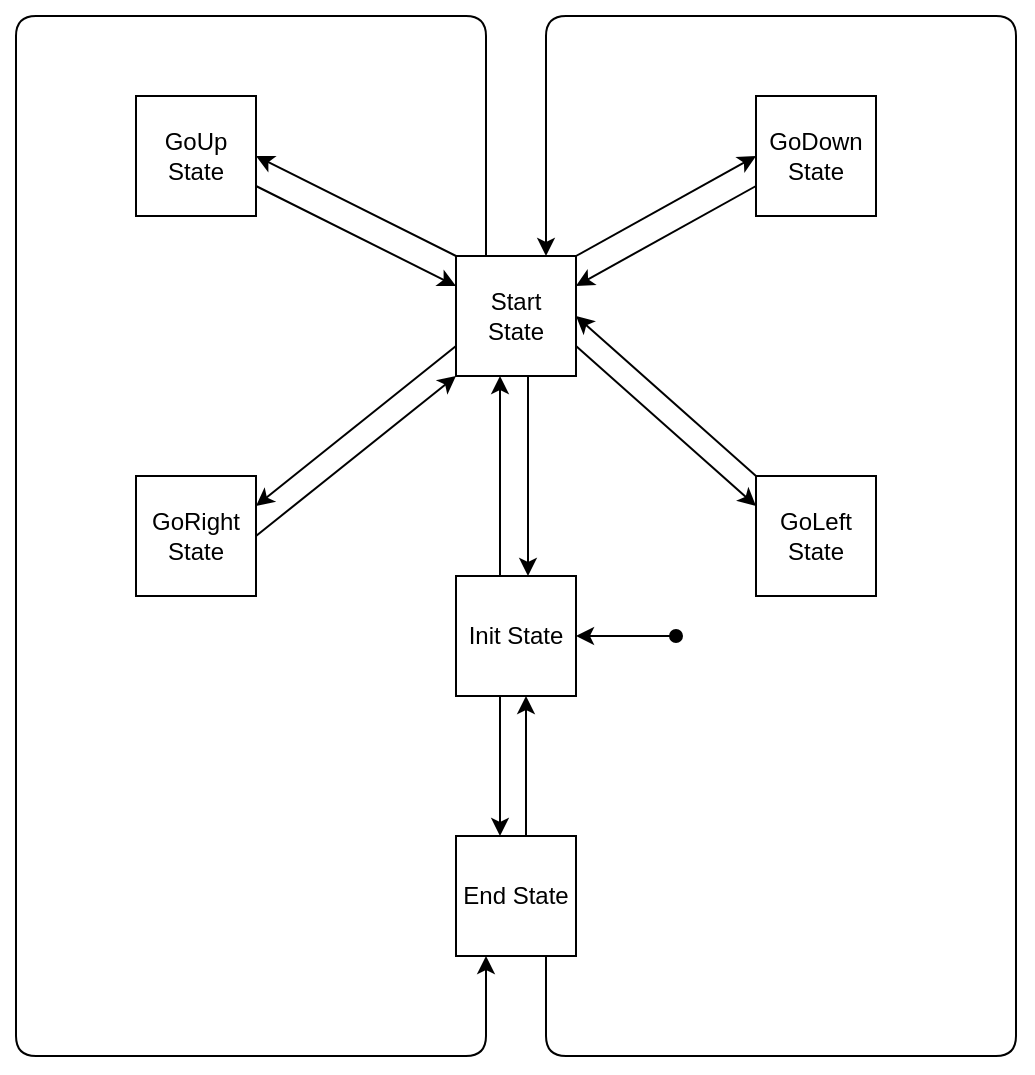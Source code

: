 <mxfile version="15.8.4" type="github">
  <diagram id="hI7e4cZUsG9M7KaGvV4N" name="Page-1">
    <mxGraphModel dx="1370" dy="801" grid="1" gridSize="10" guides="1" tooltips="1" connect="1" arrows="1" fold="1" page="1" pageScale="1" pageWidth="827" pageHeight="1169" math="0" shadow="0">
      <root>
        <mxCell id="0" />
        <mxCell id="1" parent="0" />
        <mxCell id="IuZBLI0x4jvca_-rGV12-7" style="rounded=0;orthogonalLoop=1;jettySize=auto;html=1;exitX=0;exitY=0;exitDx=0;exitDy=0;entryX=1;entryY=0.5;entryDx=0;entryDy=0;" edge="1" parent="1" source="IuZBLI0x4jvca_-rGV12-1" target="IuZBLI0x4jvca_-rGV12-2">
          <mxGeometry relative="1" as="geometry">
            <mxPoint x="380" y="285" as="sourcePoint" />
            <mxPoint x="470" y="155" as="targetPoint" />
          </mxGeometry>
        </mxCell>
        <mxCell id="IuZBLI0x4jvca_-rGV12-18" style="edgeStyle=none;rounded=0;orthogonalLoop=1;jettySize=auto;html=1;exitX=0;exitY=0.75;exitDx=0;exitDy=0;entryX=1;entryY=0.25;entryDx=0;entryDy=0;" edge="1" parent="1" source="IuZBLI0x4jvca_-rGV12-1" target="IuZBLI0x4jvca_-rGV12-5">
          <mxGeometry relative="1" as="geometry" />
        </mxCell>
        <mxCell id="IuZBLI0x4jvca_-rGV12-22" style="edgeStyle=none;rounded=0;orthogonalLoop=1;jettySize=auto;html=1;exitX=0.75;exitY=1;exitDx=0;exitDy=0;entryX=0.75;entryY=0;entryDx=0;entryDy=0;startArrow=none;startFill=0;endArrow=classic;endFill=1;" edge="1" parent="1">
          <mxGeometry relative="1" as="geometry">
            <mxPoint x="356" y="340" as="sourcePoint" />
            <mxPoint x="356" y="440" as="targetPoint" />
          </mxGeometry>
        </mxCell>
        <mxCell id="IuZBLI0x4jvca_-rGV12-23" style="edgeStyle=none;rounded=0;orthogonalLoop=1;jettySize=auto;html=1;exitX=1;exitY=0;exitDx=0;exitDy=0;entryX=0;entryY=0.5;entryDx=0;entryDy=0;startArrow=none;startFill=0;endArrow=classic;endFill=1;" edge="1" parent="1" source="IuZBLI0x4jvca_-rGV12-1" target="IuZBLI0x4jvca_-rGV12-3">
          <mxGeometry relative="1" as="geometry" />
        </mxCell>
        <mxCell id="IuZBLI0x4jvca_-rGV12-26" style="edgeStyle=none;rounded=0;orthogonalLoop=1;jettySize=auto;html=1;exitX=1;exitY=0.75;exitDx=0;exitDy=0;entryX=0;entryY=0.25;entryDx=0;entryDy=0;startArrow=none;startFill=0;endArrow=classic;endFill=1;" edge="1" parent="1" source="IuZBLI0x4jvca_-rGV12-1" target="IuZBLI0x4jvca_-rGV12-4">
          <mxGeometry relative="1" as="geometry" />
        </mxCell>
        <mxCell id="IuZBLI0x4jvca_-rGV12-29" style="edgeStyle=orthogonalEdgeStyle;rounded=1;orthogonalLoop=1;jettySize=auto;html=1;exitX=0.25;exitY=0;exitDx=0;exitDy=0;entryX=0.25;entryY=1;entryDx=0;entryDy=0;startArrow=none;startFill=0;endArrow=classic;endFill=1;" edge="1" parent="1" source="IuZBLI0x4jvca_-rGV12-1" target="IuZBLI0x4jvca_-rGV12-19">
          <mxGeometry relative="1" as="geometry">
            <Array as="points">
              <mxPoint x="335" y="160" />
              <mxPoint x="100" y="160" />
              <mxPoint x="100" y="680" />
              <mxPoint x="335" y="680" />
            </Array>
          </mxGeometry>
        </mxCell>
        <mxCell id="IuZBLI0x4jvca_-rGV12-1" value="Start&lt;br&gt;State" style="rounded=0;whiteSpace=wrap;html=1;" vertex="1" parent="1">
          <mxGeometry x="320" y="280" width="60" height="60" as="geometry" />
        </mxCell>
        <mxCell id="IuZBLI0x4jvca_-rGV12-8" style="edgeStyle=none;rounded=0;orthogonalLoop=1;jettySize=auto;html=1;exitX=1;exitY=0.75;exitDx=0;exitDy=0;entryX=0;entryY=0.25;entryDx=0;entryDy=0;" edge="1" parent="1" source="IuZBLI0x4jvca_-rGV12-2" target="IuZBLI0x4jvca_-rGV12-1">
          <mxGeometry relative="1" as="geometry">
            <mxPoint x="470" y="167" as="sourcePoint" />
            <mxPoint x="380" y="297" as="targetPoint" />
          </mxGeometry>
        </mxCell>
        <mxCell id="IuZBLI0x4jvca_-rGV12-2" value="GoUp&lt;br&gt;State" style="rounded=0;whiteSpace=wrap;html=1;" vertex="1" parent="1">
          <mxGeometry x="160" y="200" width="60" height="60" as="geometry" />
        </mxCell>
        <mxCell id="IuZBLI0x4jvca_-rGV12-24" style="edgeStyle=none;rounded=0;orthogonalLoop=1;jettySize=auto;html=1;exitX=0;exitY=0.75;exitDx=0;exitDy=0;entryX=1;entryY=0.25;entryDx=0;entryDy=0;startArrow=none;startFill=0;endArrow=classic;endFill=1;" edge="1" parent="1" source="IuZBLI0x4jvca_-rGV12-3" target="IuZBLI0x4jvca_-rGV12-1">
          <mxGeometry relative="1" as="geometry" />
        </mxCell>
        <mxCell id="IuZBLI0x4jvca_-rGV12-3" value="GoDown&lt;br&gt;State" style="rounded=0;whiteSpace=wrap;html=1;" vertex="1" parent="1">
          <mxGeometry x="470" y="200" width="60" height="60" as="geometry" />
        </mxCell>
        <mxCell id="IuZBLI0x4jvca_-rGV12-25" style="edgeStyle=none;rounded=0;orthogonalLoop=1;jettySize=auto;html=1;exitX=0;exitY=0;exitDx=0;exitDy=0;entryX=1;entryY=0.5;entryDx=0;entryDy=0;startArrow=none;startFill=0;endArrow=classic;endFill=1;" edge="1" parent="1" source="IuZBLI0x4jvca_-rGV12-4" target="IuZBLI0x4jvca_-rGV12-1">
          <mxGeometry relative="1" as="geometry" />
        </mxCell>
        <mxCell id="IuZBLI0x4jvca_-rGV12-4" value="GoLeft&lt;br&gt;State" style="rounded=0;whiteSpace=wrap;html=1;" vertex="1" parent="1">
          <mxGeometry x="470" y="390" width="60" height="60" as="geometry" />
        </mxCell>
        <mxCell id="IuZBLI0x4jvca_-rGV12-17" style="edgeStyle=none;rounded=0;orthogonalLoop=1;jettySize=auto;html=1;exitX=1;exitY=0.5;exitDx=0;exitDy=0;entryX=0;entryY=1;entryDx=0;entryDy=0;" edge="1" parent="1" source="IuZBLI0x4jvca_-rGV12-5" target="IuZBLI0x4jvca_-rGV12-1">
          <mxGeometry relative="1" as="geometry" />
        </mxCell>
        <mxCell id="IuZBLI0x4jvca_-rGV12-5" value="GoRight&lt;br&gt;State" style="rounded=0;whiteSpace=wrap;html=1;" vertex="1" parent="1">
          <mxGeometry x="160" y="390" width="60" height="60" as="geometry" />
        </mxCell>
        <mxCell id="IuZBLI0x4jvca_-rGV12-20" style="edgeStyle=none;rounded=0;orthogonalLoop=1;jettySize=auto;html=1;exitX=1;exitY=0.5;exitDx=0;exitDy=0;startArrow=classic;startFill=1;endArrow=oval;endFill=1;" edge="1" parent="1" source="IuZBLI0x4jvca_-rGV12-16">
          <mxGeometry relative="1" as="geometry">
            <mxPoint x="430" y="470" as="targetPoint" />
          </mxGeometry>
        </mxCell>
        <mxCell id="IuZBLI0x4jvca_-rGV12-21" style="edgeStyle=none;rounded=0;orthogonalLoop=1;jettySize=auto;html=1;exitX=0.25;exitY=0;exitDx=0;exitDy=0;entryX=0.25;entryY=1;entryDx=0;entryDy=0;startArrow=none;startFill=0;endArrow=classic;endFill=1;" edge="1" parent="1">
          <mxGeometry relative="1" as="geometry">
            <mxPoint x="342" y="440" as="sourcePoint" />
            <mxPoint x="342" y="340" as="targetPoint" />
          </mxGeometry>
        </mxCell>
        <mxCell id="IuZBLI0x4jvca_-rGV12-32" style="edgeStyle=orthogonalEdgeStyle;rounded=1;orthogonalLoop=1;jettySize=auto;html=1;exitX=0.25;exitY=1;exitDx=0;exitDy=0;entryX=0.25;entryY=0;entryDx=0;entryDy=0;startArrow=none;startFill=0;endArrow=classic;endFill=1;" edge="1" parent="1">
          <mxGeometry relative="1" as="geometry">
            <mxPoint x="342" y="500" as="sourcePoint" />
            <mxPoint x="342" y="570" as="targetPoint" />
          </mxGeometry>
        </mxCell>
        <mxCell id="IuZBLI0x4jvca_-rGV12-16" value="Init State" style="rounded=0;whiteSpace=wrap;html=1;" vertex="1" parent="1">
          <mxGeometry x="320" y="440" width="60" height="60" as="geometry" />
        </mxCell>
        <mxCell id="IuZBLI0x4jvca_-rGV12-30" style="edgeStyle=orthogonalEdgeStyle;rounded=1;orthogonalLoop=1;jettySize=auto;html=1;exitX=0.75;exitY=1;exitDx=0;exitDy=0;entryX=0.75;entryY=0;entryDx=0;entryDy=0;startArrow=none;startFill=0;endArrow=classic;endFill=1;" edge="1" parent="1" source="IuZBLI0x4jvca_-rGV12-19" target="IuZBLI0x4jvca_-rGV12-1">
          <mxGeometry relative="1" as="geometry">
            <Array as="points">
              <mxPoint x="365" y="680" />
              <mxPoint x="600" y="680" />
              <mxPoint x="600" y="160" />
              <mxPoint x="365" y="160" />
            </Array>
          </mxGeometry>
        </mxCell>
        <mxCell id="IuZBLI0x4jvca_-rGV12-33" style="edgeStyle=orthogonalEdgeStyle;rounded=1;orthogonalLoop=1;jettySize=auto;html=1;exitX=0.75;exitY=0;exitDx=0;exitDy=0;entryX=0.75;entryY=1;entryDx=0;entryDy=0;startArrow=none;startFill=0;endArrow=classic;endFill=1;" edge="1" parent="1">
          <mxGeometry relative="1" as="geometry">
            <mxPoint x="355" y="570" as="sourcePoint" />
            <mxPoint x="355" y="500" as="targetPoint" />
          </mxGeometry>
        </mxCell>
        <mxCell id="IuZBLI0x4jvca_-rGV12-19" value="End State" style="rounded=0;whiteSpace=wrap;html=1;" vertex="1" parent="1">
          <mxGeometry x="320" y="570" width="60" height="60" as="geometry" />
        </mxCell>
      </root>
    </mxGraphModel>
  </diagram>
</mxfile>
